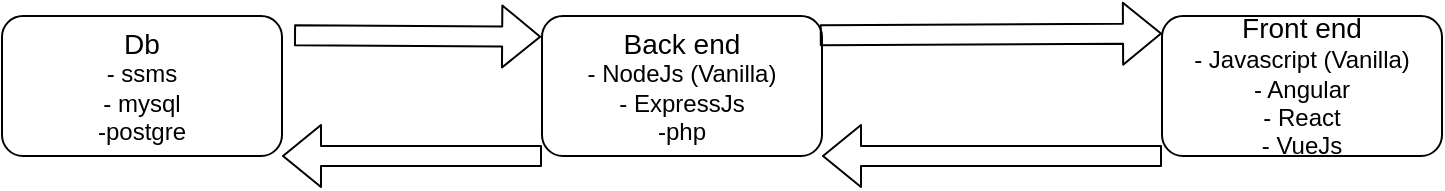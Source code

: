 <mxfile>
    <diagram id="hsqWSGGhF85fX5bLkPSP" name="Page-1">
        <mxGraphModel dx="1173" dy="719" grid="1" gridSize="10" guides="1" tooltips="1" connect="1" arrows="1" fold="1" page="1" pageScale="1" pageWidth="1600" pageHeight="900" math="0" shadow="0">
            <root>
                <mxCell id="0"/>
                <mxCell id="1" parent="0"/>
                <mxCell id="2" value="&lt;font style=&quot;font-size: 14px;&quot;&gt;Db&lt;br&gt;&lt;/font&gt;- ssms&lt;br&gt;- mysql&lt;br&gt;-postgre" style="rounded=1;whiteSpace=wrap;html=1;" parent="1" vertex="1">
                    <mxGeometry x="160" y="300" width="140" height="70" as="geometry"/>
                </mxCell>
                <mxCell id="3" value="&lt;font style=&quot;font-size: 14px;&quot;&gt;Back end&lt;br&gt;&lt;/font&gt;- NodeJs (Vanilla)&lt;br&gt;- ExpressJs&lt;br&gt;-php" style="rounded=1;whiteSpace=wrap;html=1;" parent="1" vertex="1">
                    <mxGeometry x="430" y="300" width="140" height="70" as="geometry"/>
                </mxCell>
                <mxCell id="4" value="&lt;font style=&quot;font-size: 14px;&quot;&gt;Front end&lt;/font&gt;&lt;br&gt;- Javascript (Vanilla)&lt;br&gt;- Angular&lt;br&gt;- React&lt;br&gt;- VueJs" style="rounded=1;whiteSpace=wrap;html=1;" parent="1" vertex="1">
                    <mxGeometry x="740" y="300" width="140" height="70" as="geometry"/>
                </mxCell>
                <mxCell id="5" value="" style="shape=flexArrow;endArrow=classic;html=1;exitX=0;exitY=1;exitDx=0;exitDy=0;entryX=1;entryY=1;entryDx=0;entryDy=0;" parent="1" source="4" target="3" edge="1">
                    <mxGeometry width="50" height="50" relative="1" as="geometry">
                        <mxPoint x="610" y="340" as="sourcePoint"/>
                        <mxPoint x="550" y="330" as="targetPoint"/>
                    </mxGeometry>
                </mxCell>
                <mxCell id="6" value="" style="shape=flexArrow;endArrow=classic;html=1;exitX=0;exitY=1;exitDx=0;exitDy=0;entryX=1;entryY=1;entryDx=0;entryDy=0;" parent="1" source="3" target="2" edge="1">
                    <mxGeometry width="50" height="50" relative="1" as="geometry">
                        <mxPoint x="750" y="340" as="sourcePoint"/>
                        <mxPoint x="560" y="340" as="targetPoint"/>
                    </mxGeometry>
                </mxCell>
                <mxCell id="7" value="" style="shape=flexArrow;endArrow=classic;html=1;exitX=1.043;exitY=0.137;exitDx=0;exitDy=0;entryX=-0.003;entryY=0.148;entryDx=0;entryDy=0;exitPerimeter=0;entryPerimeter=0;" parent="1" source="2" target="3" edge="1">
                    <mxGeometry width="50" height="50" relative="1" as="geometry">
                        <mxPoint x="440" y="370" as="sourcePoint"/>
                        <mxPoint x="290" y="370" as="targetPoint"/>
                    </mxGeometry>
                </mxCell>
                <mxCell id="8" value="" style="shape=flexArrow;endArrow=classic;html=1;exitX=0.992;exitY=0.137;exitDx=0;exitDy=0;entryX=0;entryY=0.125;entryDx=0;entryDy=0;exitPerimeter=0;entryPerimeter=0;" parent="1" source="3" target="4" edge="1">
                    <mxGeometry width="50" height="50" relative="1" as="geometry">
                        <mxPoint x="295.16" y="318.22" as="sourcePoint"/>
                        <mxPoint x="439.64" y="318.88" as="targetPoint"/>
                    </mxGeometry>
                </mxCell>
            </root>
        </mxGraphModel>
    </diagram>
</mxfile>